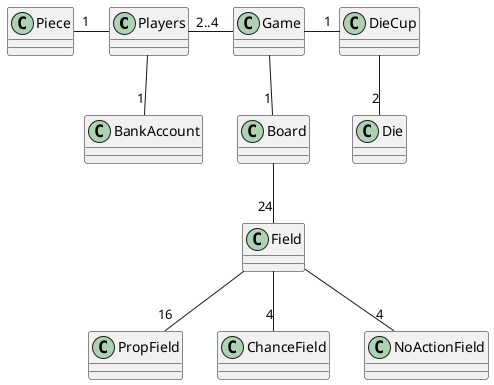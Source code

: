 @startuml
'https://plantuml.com/class-diagram

Players"2..4" - Game
Piece"1" - Players
Players -- "1"BankAccount
Game - "1"DieCup
DieCup -- "2"Die
Game -- "1"Board
Board -- "24"Field
Field -- "16"PropField
Field -- "4"ChanceField
Field -- "4"NoActionField

@enduml